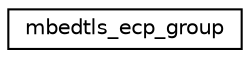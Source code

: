 digraph "Graphical Class Hierarchy"
{
 // LATEX_PDF_SIZE
  edge [fontname="Helvetica",fontsize="10",labelfontname="Helvetica",labelfontsize="10"];
  node [fontname="Helvetica",fontsize="10",shape=record];
  rankdir="LR";
  Node0 [label="mbedtls_ecp_group",height=0.2,width=0.4,color="black", fillcolor="white", style="filled",URL="$d3/d9c/structmbedtls__ecp__group.html",tooltip="The ECP group structure."];
}
